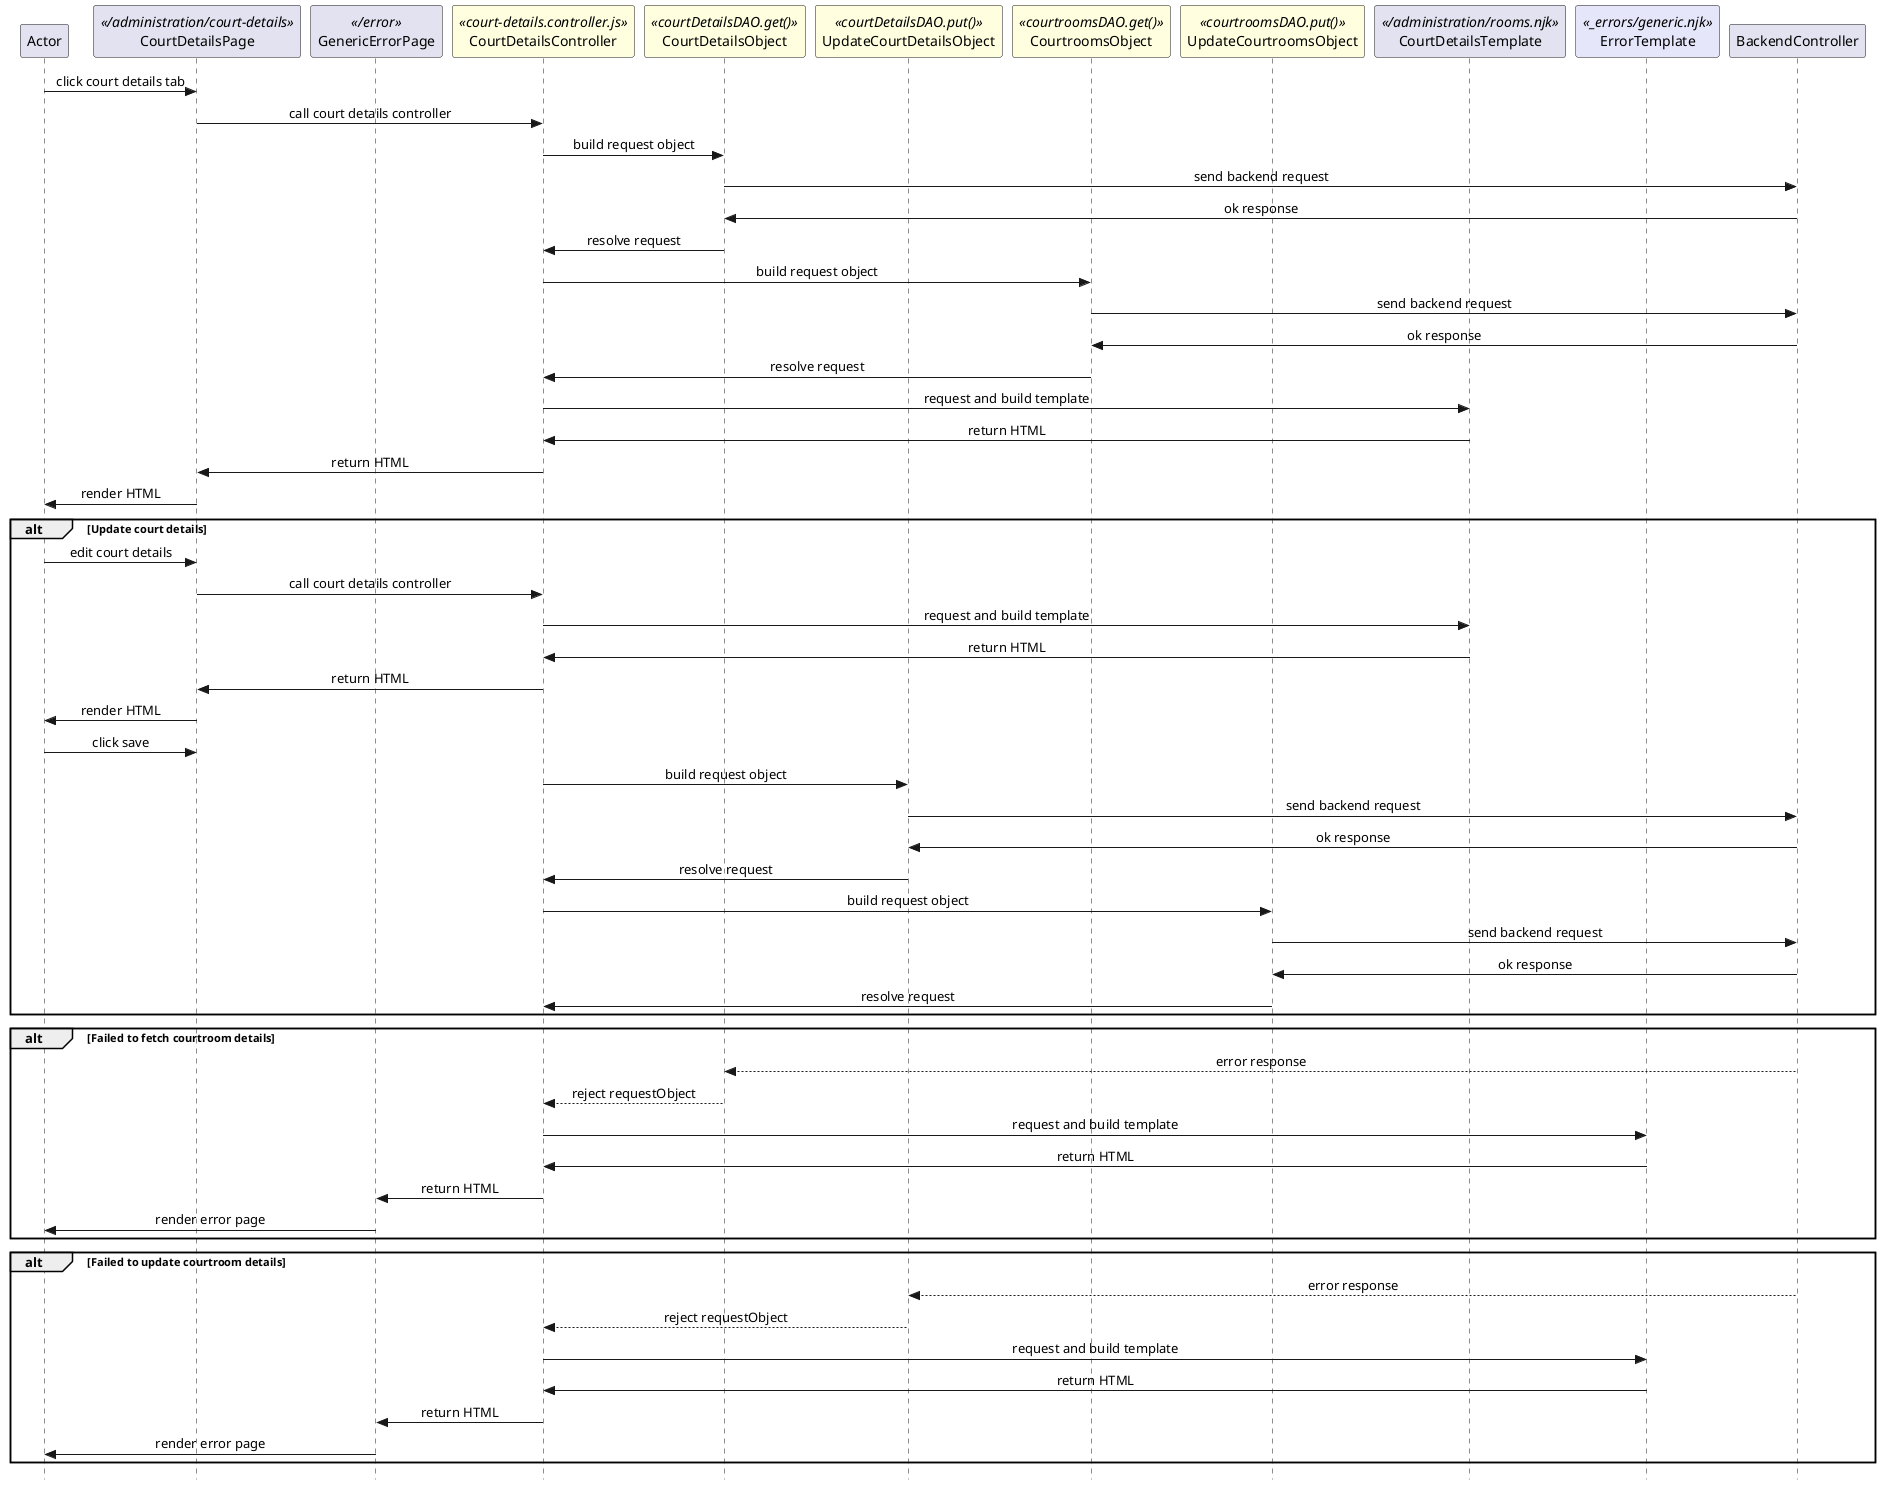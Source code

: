 @startuml court-details

skinparam Style strictuml 
skinparam SequenceMessageAlignment center

participant Actor

''' LOCAL ROUTING
participant CourtDetailsPage <</administration/court-details>>
participant GenericErrorPage <</error>>

''' CONTROLLER AND REQUEST OBJECTS
participant CourtDetailsController <<court-details.controller.js>> #lightyellow
participant CourtDetailsObject <<courtDetailsDAO.get()>> #lightyellow
participant UpdateCourtDetailsObject <<courtDetailsDAO.put()>> #lightyellow
participant CourtroomsObject <<courtroomsDAO.get()>> #lightyellow
participant UpdateCourtroomsObject <<courtroomsDAO.put()>> #lightyellow

''' TEMPLATES
participant CourtDetailsTemplate <</administration/rooms.njk>>
participant ErrorTemplate <<_errors/generic.njk>> #lavender

''' BACKEND CONTROLLER
participant BackendController

Actor -> CourtDetailsPage: click court details tab
CourtDetailsPage -> CourtDetailsController : call court details controller

CourtDetailsController -> CourtDetailsObject : build request object
CourtDetailsObject -> BackendController : send backend request
CourtDetailsObject <- BackendController : ok response
CourtDetailsController <- CourtDetailsObject : resolve request
CourtDetailsController -> CourtroomsObject : build request object
CourtroomsObject -> BackendController : send backend request
CourtroomsObject <- BackendController : ok response
CourtDetailsController <- CourtroomsObject : resolve request

CourtDetailsController -> CourtDetailsTemplate : request and build template
CourtDetailsController <- CourtDetailsTemplate : return HTML
CourtDetailsPage <- CourtDetailsController : return HTML
Actor <- CourtDetailsPage : render HTML

alt Update court details
Actor -> CourtDetailsPage: edit court details
CourtDetailsPage -> CourtDetailsController : call court details controller
CourtDetailsController -> CourtDetailsTemplate : request and build template
CourtDetailsController <- CourtDetailsTemplate : return HTML
CourtDetailsPage <- CourtDetailsController : return HTML
Actor <- CourtDetailsPage : render HTML

Actor -> CourtDetailsPage: click save
CourtDetailsController -> UpdateCourtDetailsObject : build request object
UpdateCourtDetailsObject -> BackendController : send backend request
UpdateCourtDetailsObject <- BackendController : ok response
CourtDetailsController <- UpdateCourtDetailsObject : resolve request

CourtDetailsController -> UpdateCourtroomsObject : build request object
UpdateCourtroomsObject -> BackendController : send backend request
UpdateCourtroomsObject <- BackendController : ok response
CourtDetailsController <- UpdateCourtroomsObject : resolve request
end


alt Failed to fetch courtroom details
    CourtDetailsObject <-- BackendController : error response
    CourtDetailsController <-- CourtDetailsObject : reject requestObject
    CourtDetailsController -> ErrorTemplate : request and build template
    CourtDetailsController <- ErrorTemplate : return HTML
    GenericErrorPage <- CourtDetailsController : return HTML
    Actor <- GenericErrorPage : render error page
end

alt Failed to update courtroom details
    UpdateCourtDetailsObject <-- BackendController : error response
    CourtDetailsController <-- UpdateCourtDetailsObject : reject requestObject
    CourtDetailsController -> ErrorTemplate : request and build template
    CourtDetailsController <- ErrorTemplate : return HTML
    GenericErrorPage <- CourtDetailsController : return HTML
    Actor <- GenericErrorPage : render error page
end
